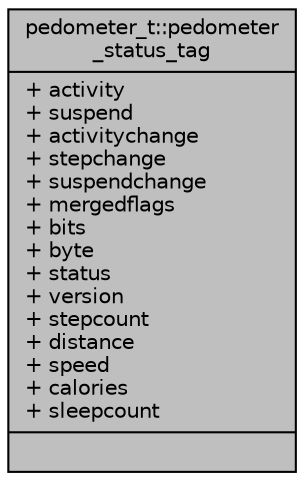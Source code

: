 digraph "pedometer_t::pedometer_status_tag"
{
  edge [fontname="Helvetica",fontsize="10",labelfontname="Helvetica",labelfontsize="10"];
  node [fontname="Helvetica",fontsize="10",shape=record];
  Node1 [label="{pedometer_t::pedometer\l_status_tag\n|+ activity\l+ suspend\l+ activitychange\l+ stepchange\l+ suspendchange\l+ mergedflags\l+ bits\l+ byte\l+ status\l+ version\l+ stepcount\l+ distance\l+ speed\l+ calories\l+ sleepcount\l|}",height=0.2,width=0.4,color="black", fillcolor="grey75", style="filled", fontcolor="black"];
}
